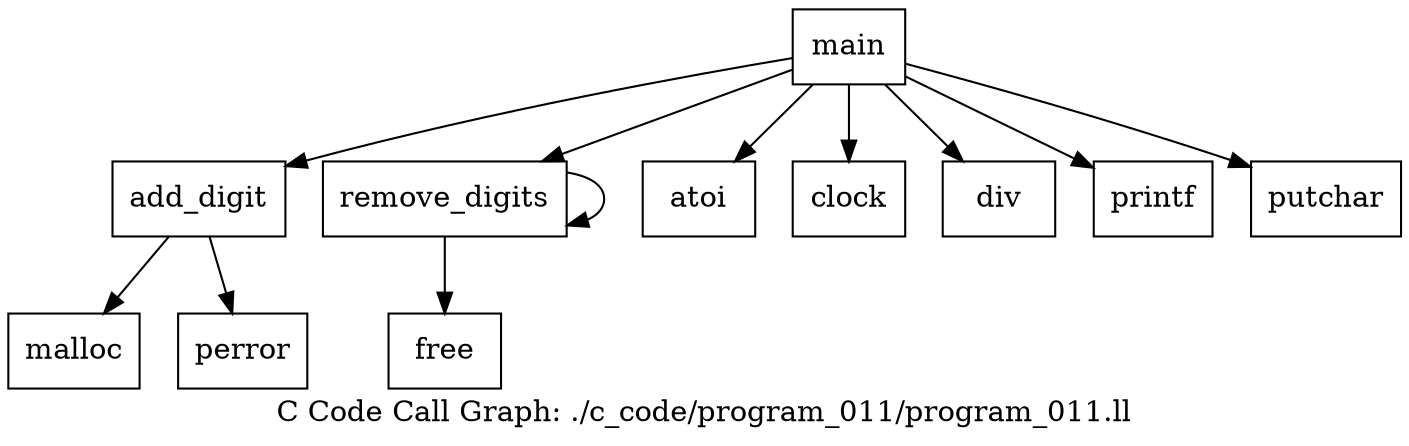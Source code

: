 digraph "C Code Call Graph: ./c_code/program_011/program_011.ll" {
	label="C Code Call Graph: ./c_code/program_011/program_011.ll";

	Node0x565179f42f40 [shape=record,label="{add_digit}"];
	Node0x565179f42f40 -> Node0x565179f34660;
	Node0x565179f42f40 -> Node0x565179f348d0;
	Node0x565179f34660 [shape=record,label="{malloc}"];
	Node0x565179f348d0 [shape=record,label="{perror}"];
	Node0x565179f34950 [shape=record,label="{remove_digits}"];
	Node0x565179f34950 -> Node0x565179f52ad0;
	Node0x565179f34950 -> Node0x565179f34950;
	Node0x565179f52ad0 [shape=record,label="{free}"];
	Node0x565179f52d50 [shape=record,label="{main}"];
	Node0x565179f52d50 -> Node0x565179f42f40;
	Node0x565179f52d50 -> Node0x565179f52e00;
	Node0x565179f52d50 -> Node0x565179f52e80;
	Node0x565179f52d50 -> Node0x565179f52f00;
	Node0x565179f52d50 -> Node0x565179f34950;
	Node0x565179f52d50 -> Node0x565179f53150;
	Node0x565179f52d50 -> Node0x565179f530d0;
	Node0x565179f52e00 [shape=record,label="{atoi}"];
	Node0x565179f52e80 [shape=record,label="{clock}"];
	Node0x565179f52f00 [shape=record,label="{div}"];
	Node0x565179f530d0 [shape=record,label="{putchar}"];
	Node0x565179f53150 [shape=record,label="{printf}"];
}
